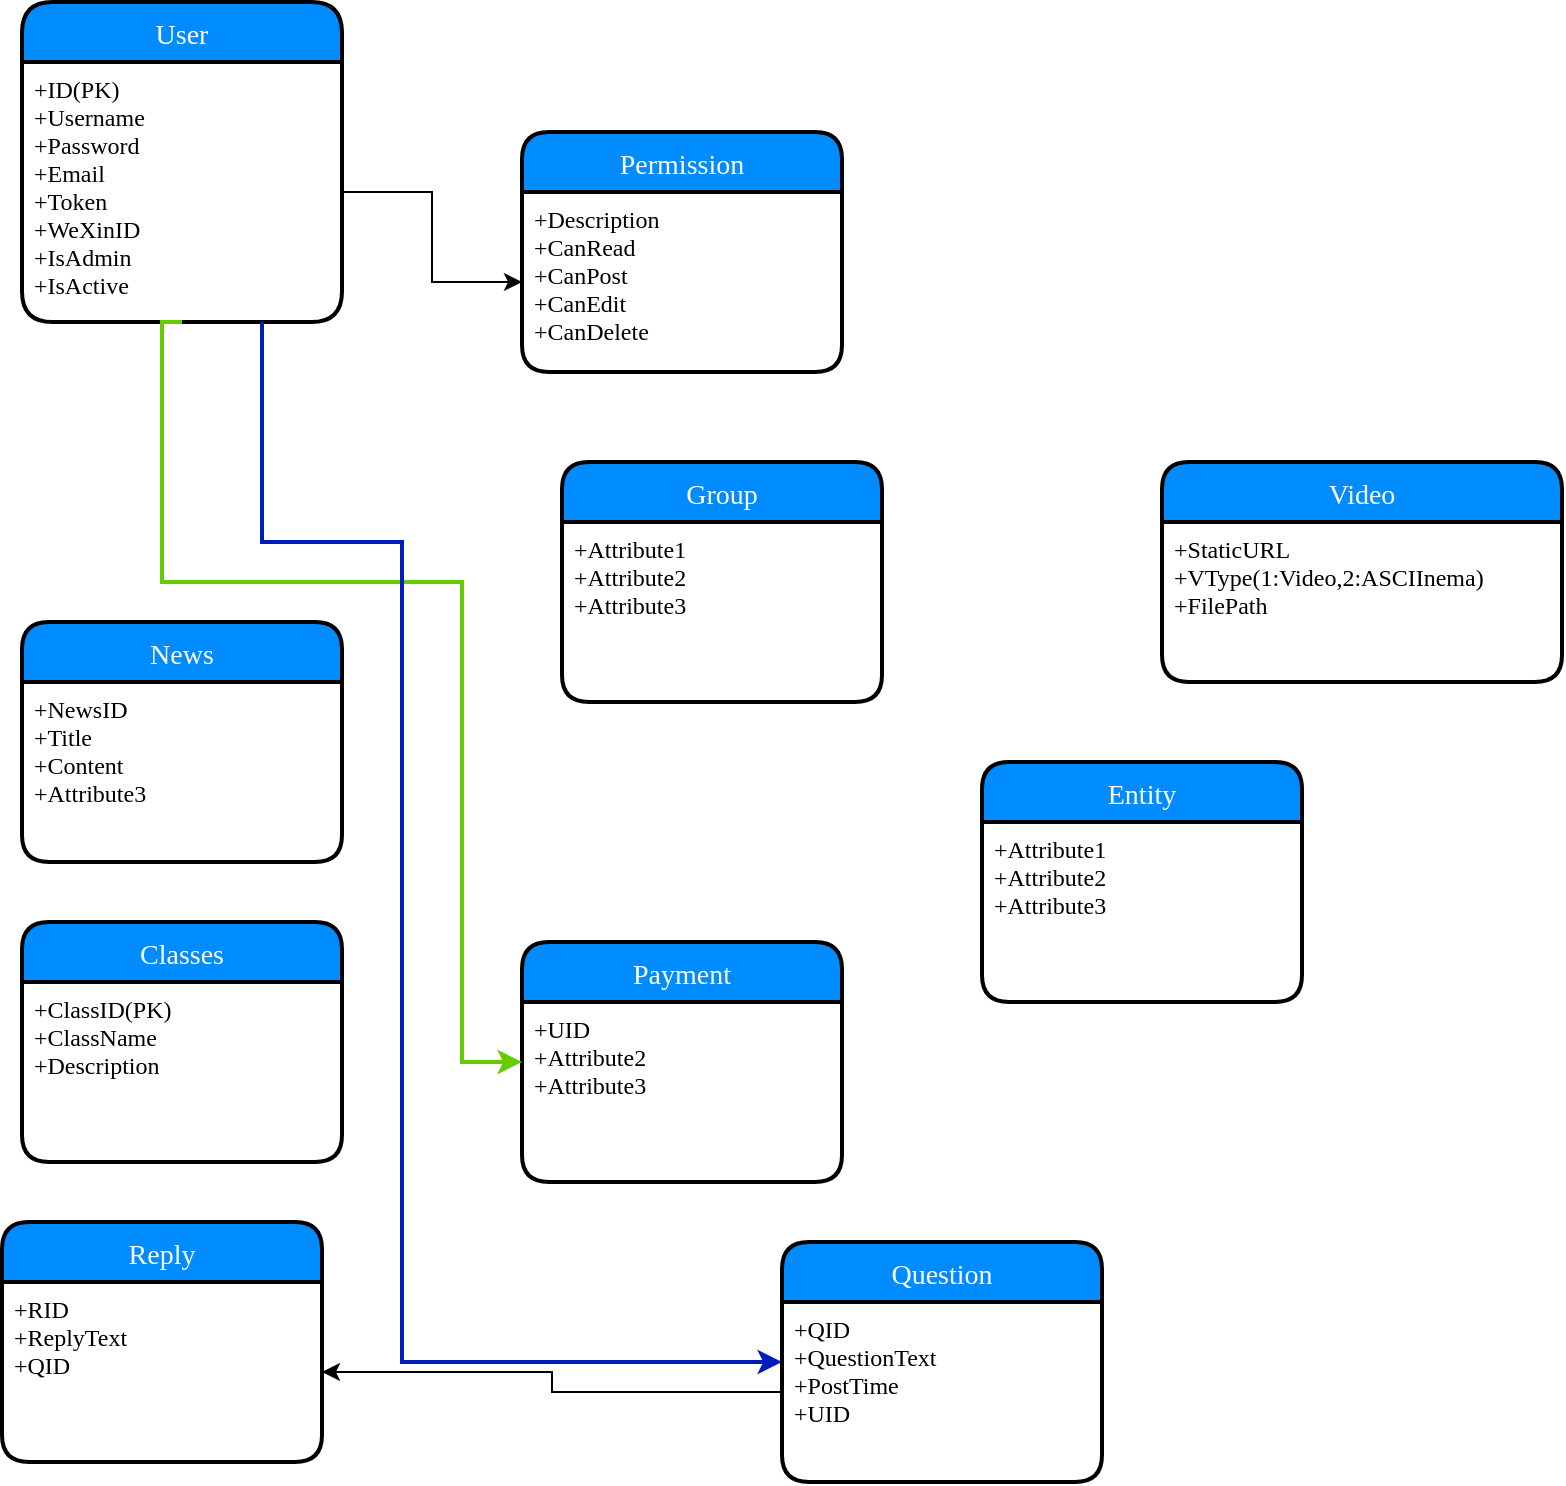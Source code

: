 <mxfile version="12.5.1" type="github">
  <diagram id="jfZIMn2UsCP_KYUvGLMN" name="Page-1">
    <mxGraphModel dx="640" dy="1497" grid="1" gridSize="10" guides="1" tooltips="1" connect="1" arrows="1" fold="1" page="1" pageScale="1" pageWidth="850" pageHeight="1100" math="0" shadow="0">
      <root>
        <mxCell id="0"/>
        <mxCell id="1" parent="0"/>
        <mxCell id="vH36zvX7O-DuhWRN2NgF-12" value="User" style="swimlane;childLayout=stackLayout;horizontal=1;startSize=30;horizontalStack=0;fillColor=#008cff;fontColor=#FFFFFF;rounded=1;fontSize=14;fontStyle=0;strokeWidth=2;resizeParent=0;resizeLast=1;shadow=0;dashed=0;align=center;fontFamily=Verdana;arcSize=17;" vertex="1" parent="1">
          <mxGeometry x="20" y="-150" width="160" height="160" as="geometry"/>
        </mxCell>
        <mxCell id="vH36zvX7O-DuhWRN2NgF-13" value="+ID(PK)&#xa;+Username&#xa;+Password&#xa;+Email&#xa;+Token&#xa;+WeXinID&#xa;+IsAdmin&#xa;+IsActive&#xa;&#xa;" style="align=left;strokeColor=none;fillColor=none;spacingLeft=4;fontSize=12;verticalAlign=top;resizable=0;rotatable=0;part=1;fontFamily=Verdana;" vertex="1" parent="vH36zvX7O-DuhWRN2NgF-12">
          <mxGeometry y="30" width="160" height="130" as="geometry"/>
        </mxCell>
        <mxCell id="vH36zvX7O-DuhWRN2NgF-14" value="Permission" style="swimlane;childLayout=stackLayout;horizontal=1;startSize=30;horizontalStack=0;fillColor=#008cff;fontColor=#FFFFFF;rounded=1;fontSize=14;fontStyle=0;strokeWidth=2;resizeParent=0;resizeLast=1;shadow=0;dashed=0;align=center;fontFamily=Verdana;" vertex="1" parent="1">
          <mxGeometry x="270" y="-85" width="160" height="120" as="geometry"/>
        </mxCell>
        <mxCell id="vH36zvX7O-DuhWRN2NgF-15" value="+Description&#xa;+CanRead&#xa;+CanPost&#xa;+CanEdit&#xa;+CanDelete&#xa;" style="align=left;strokeColor=none;fillColor=none;spacingLeft=4;fontSize=12;verticalAlign=top;resizable=0;rotatable=0;part=1;fontFamily=Verdana;" vertex="1" parent="vH36zvX7O-DuhWRN2NgF-14">
          <mxGeometry y="30" width="160" height="90" as="geometry"/>
        </mxCell>
        <mxCell id="vH36zvX7O-DuhWRN2NgF-17" value="News" style="swimlane;childLayout=stackLayout;horizontal=1;startSize=30;horizontalStack=0;fillColor=#008cff;fontColor=#FFFFFF;rounded=1;fontSize=14;fontStyle=0;strokeWidth=2;resizeParent=0;resizeLast=1;shadow=0;dashed=0;align=center;fontFamily=Verdana;" vertex="1" parent="1">
          <mxGeometry x="20" y="160" width="160" height="120" as="geometry"/>
        </mxCell>
        <mxCell id="vH36zvX7O-DuhWRN2NgF-18" value="+NewsID&#xa;+Title&#xa;+Content&#xa;+Attribute3" style="align=left;strokeColor=none;fillColor=none;spacingLeft=4;fontSize=12;verticalAlign=top;resizable=0;rotatable=0;part=1;fontFamily=Verdana;" vertex="1" parent="vH36zvX7O-DuhWRN2NgF-17">
          <mxGeometry y="30" width="160" height="90" as="geometry"/>
        </mxCell>
        <mxCell id="vH36zvX7O-DuhWRN2NgF-19" value="Video" style="swimlane;childLayout=stackLayout;horizontal=1;startSize=30;horizontalStack=0;fillColor=#008cff;fontColor=#FFFFFF;rounded=1;fontSize=14;fontStyle=0;strokeWidth=2;resizeParent=0;resizeLast=1;shadow=0;dashed=0;align=center;fontFamily=Verdana;" vertex="1" parent="1">
          <mxGeometry x="590" y="80" width="200" height="110" as="geometry"/>
        </mxCell>
        <mxCell id="vH36zvX7O-DuhWRN2NgF-20" value="+StaticURL&#xa;+VType(1:Video,2:ASCIInema)&#xa;+FilePath" style="align=left;strokeColor=none;fillColor=none;spacingLeft=4;fontSize=12;verticalAlign=top;resizable=0;rotatable=0;part=1;fontFamily=Verdana;" vertex="1" parent="vH36zvX7O-DuhWRN2NgF-19">
          <mxGeometry y="30" width="200" height="80" as="geometry"/>
        </mxCell>
        <mxCell id="vH36zvX7O-DuhWRN2NgF-21" value="Classes" style="swimlane;childLayout=stackLayout;horizontal=1;startSize=30;horizontalStack=0;fillColor=#008cff;fontColor=#FFFFFF;rounded=1;fontSize=14;fontStyle=0;strokeWidth=2;resizeParent=0;resizeLast=1;shadow=0;dashed=0;align=center;fontFamily=Verdana;" vertex="1" parent="1">
          <mxGeometry x="20" y="310" width="160" height="120" as="geometry"/>
        </mxCell>
        <mxCell id="vH36zvX7O-DuhWRN2NgF-22" value="+ClassID(PK)&#xa;+ClassName&#xa;+Description" style="align=left;strokeColor=none;fillColor=none;spacingLeft=4;fontSize=12;verticalAlign=top;resizable=0;rotatable=0;part=1;fontFamily=Verdana;" vertex="1" parent="vH36zvX7O-DuhWRN2NgF-21">
          <mxGeometry y="30" width="160" height="90" as="geometry"/>
        </mxCell>
        <mxCell id="vH36zvX7O-DuhWRN2NgF-23" style="edgeStyle=orthogonalEdgeStyle;rounded=0;orthogonalLoop=1;jettySize=auto;html=1;exitX=1;exitY=0.5;exitDx=0;exitDy=0;entryX=0;entryY=0.5;entryDx=0;entryDy=0;fontFamily=Verdana;" edge="1" parent="1" source="vH36zvX7O-DuhWRN2NgF-13" target="vH36zvX7O-DuhWRN2NgF-15">
          <mxGeometry relative="1" as="geometry"/>
        </mxCell>
        <mxCell id="vH36zvX7O-DuhWRN2NgF-24" value="Group" style="swimlane;childLayout=stackLayout;horizontal=1;startSize=30;horizontalStack=0;fillColor=#008cff;fontColor=#FFFFFF;rounded=1;fontSize=14;fontStyle=0;strokeWidth=2;resizeParent=0;resizeLast=1;shadow=0;dashed=0;align=center;fontFamily=Verdana;" vertex="1" parent="1">
          <mxGeometry x="290" y="80" width="160" height="120" as="geometry"/>
        </mxCell>
        <mxCell id="vH36zvX7O-DuhWRN2NgF-25" value="+Attribute1&#xa;+Attribute2&#xa;+Attribute3" style="align=left;strokeColor=none;fillColor=none;spacingLeft=4;fontSize=12;verticalAlign=top;resizable=0;rotatable=0;part=1;fontFamily=Verdana;" vertex="1" parent="vH36zvX7O-DuhWRN2NgF-24">
          <mxGeometry y="30" width="160" height="90" as="geometry"/>
        </mxCell>
        <mxCell id="vH36zvX7O-DuhWRN2NgF-26" value="Payment" style="swimlane;childLayout=stackLayout;horizontal=1;startSize=30;horizontalStack=0;fillColor=#008cff;fontColor=#FFFFFF;rounded=1;fontSize=14;fontStyle=0;strokeWidth=2;resizeParent=0;resizeLast=1;shadow=0;dashed=0;align=center;fontFamily=Verdana;" vertex="1" parent="1">
          <mxGeometry x="270" y="320" width="160" height="120" as="geometry"/>
        </mxCell>
        <mxCell id="vH36zvX7O-DuhWRN2NgF-27" value="+UID&#xa;+Attribute2&#xa;+Attribute3" style="align=left;strokeColor=none;fillColor=none;spacingLeft=4;fontSize=12;verticalAlign=top;resizable=0;rotatable=0;part=1;fontFamily=Verdana;" vertex="1" parent="vH36zvX7O-DuhWRN2NgF-26">
          <mxGeometry y="30" width="160" height="90" as="geometry"/>
        </mxCell>
        <mxCell id="vH36zvX7O-DuhWRN2NgF-28" style="edgeStyle=orthogonalEdgeStyle;rounded=0;orthogonalLoop=1;jettySize=auto;html=1;entryX=0;entryY=0.5;entryDx=0;entryDy=0;exitX=0.5;exitY=1;exitDx=0;exitDy=0;fontFamily=Verdana;fillColor=#ffff88;strokeColor=#66CC00;strokeWidth=2;" edge="1" parent="1" source="vH36zvX7O-DuhWRN2NgF-13" target="vH36zvX7O-DuhWRN2NgF-26">
          <mxGeometry relative="1" as="geometry">
            <mxPoint x="180" y="120" as="sourcePoint"/>
            <Array as="points">
              <mxPoint x="90" y="140"/>
              <mxPoint x="240" y="140"/>
              <mxPoint x="240" y="380"/>
            </Array>
          </mxGeometry>
        </mxCell>
        <mxCell id="vH36zvX7O-DuhWRN2NgF-29" value="Reply" style="swimlane;childLayout=stackLayout;horizontal=1;startSize=30;horizontalStack=0;fillColor=#008cff;fontColor=#FFFFFF;rounded=1;fontSize=14;fontStyle=0;strokeWidth=2;resizeParent=0;resizeLast=1;shadow=0;dashed=0;align=center;fontFamily=Verdana;" vertex="1" parent="1">
          <mxGeometry x="10" y="460" width="160" height="120" as="geometry"/>
        </mxCell>
        <mxCell id="vH36zvX7O-DuhWRN2NgF-30" value="+RID&#xa;+ReplyText&#xa;+QID" style="align=left;strokeColor=none;fillColor=none;spacingLeft=4;fontSize=12;verticalAlign=top;resizable=0;rotatable=0;part=1;fontFamily=Verdana;" vertex="1" parent="vH36zvX7O-DuhWRN2NgF-29">
          <mxGeometry y="30" width="160" height="90" as="geometry"/>
        </mxCell>
        <mxCell id="vH36zvX7O-DuhWRN2NgF-35" value="Entity" style="swimlane;childLayout=stackLayout;horizontal=1;startSize=30;horizontalStack=0;fillColor=#008cff;fontColor=#FFFFFF;rounded=1;fontSize=14;fontStyle=0;strokeWidth=2;resizeParent=0;resizeLast=1;shadow=0;dashed=0;align=center;fontFamily=Verdana;" vertex="1" parent="1">
          <mxGeometry x="500" y="230" width="160" height="120" as="geometry"/>
        </mxCell>
        <mxCell id="vH36zvX7O-DuhWRN2NgF-36" value="+Attribute1&#xa;+Attribute2&#xa;+Attribute3" style="align=left;strokeColor=none;fillColor=none;spacingLeft=4;fontSize=12;verticalAlign=top;resizable=0;rotatable=0;part=1;fontFamily=Verdana;" vertex="1" parent="vH36zvX7O-DuhWRN2NgF-35">
          <mxGeometry y="30" width="160" height="90" as="geometry"/>
        </mxCell>
        <mxCell id="vH36zvX7O-DuhWRN2NgF-40" style="edgeStyle=orthogonalEdgeStyle;rounded=0;orthogonalLoop=1;jettySize=auto;html=1;exitX=0;exitY=0.5;exitDx=0;exitDy=0;fontFamily=Verdana;" edge="1" parent="1" source="vH36zvX7O-DuhWRN2NgF-32" target="vH36zvX7O-DuhWRN2NgF-30">
          <mxGeometry relative="1" as="geometry"/>
        </mxCell>
        <mxCell id="vH36zvX7O-DuhWRN2NgF-41" style="edgeStyle=orthogonalEdgeStyle;rounded=0;orthogonalLoop=1;jettySize=auto;html=1;exitX=0.75;exitY=1;exitDx=0;exitDy=0;fontFamily=Verdana;fillColor=#0050ef;strokeColor=#001DBC;strokeWidth=2;" edge="1" parent="1" source="vH36zvX7O-DuhWRN2NgF-13" target="vH36zvX7O-DuhWRN2NgF-31">
          <mxGeometry relative="1" as="geometry">
            <Array as="points">
              <mxPoint x="140" y="120"/>
              <mxPoint x="210" y="120"/>
              <mxPoint x="210" y="530"/>
            </Array>
          </mxGeometry>
        </mxCell>
        <mxCell id="vH36zvX7O-DuhWRN2NgF-31" value="Question" style="swimlane;childLayout=stackLayout;horizontal=1;startSize=30;horizontalStack=0;fillColor=#008cff;fontColor=#FFFFFF;rounded=1;fontSize=14;fontStyle=0;strokeWidth=2;resizeParent=0;resizeLast=1;shadow=0;dashed=0;align=center;fontFamily=Verdana;" vertex="1" parent="1">
          <mxGeometry x="400" y="470" width="160" height="120" as="geometry"/>
        </mxCell>
        <mxCell id="vH36zvX7O-DuhWRN2NgF-32" value="+QID&#xa;+QuestionText&#xa;+PostTime&#xa;+UID" style="align=left;strokeColor=none;fillColor=none;spacingLeft=4;fontSize=12;verticalAlign=top;resizable=0;rotatable=0;part=1;fontFamily=Verdana;" vertex="1" parent="vH36zvX7O-DuhWRN2NgF-31">
          <mxGeometry y="30" width="160" height="90" as="geometry"/>
        </mxCell>
      </root>
    </mxGraphModel>
  </diagram>
</mxfile>
